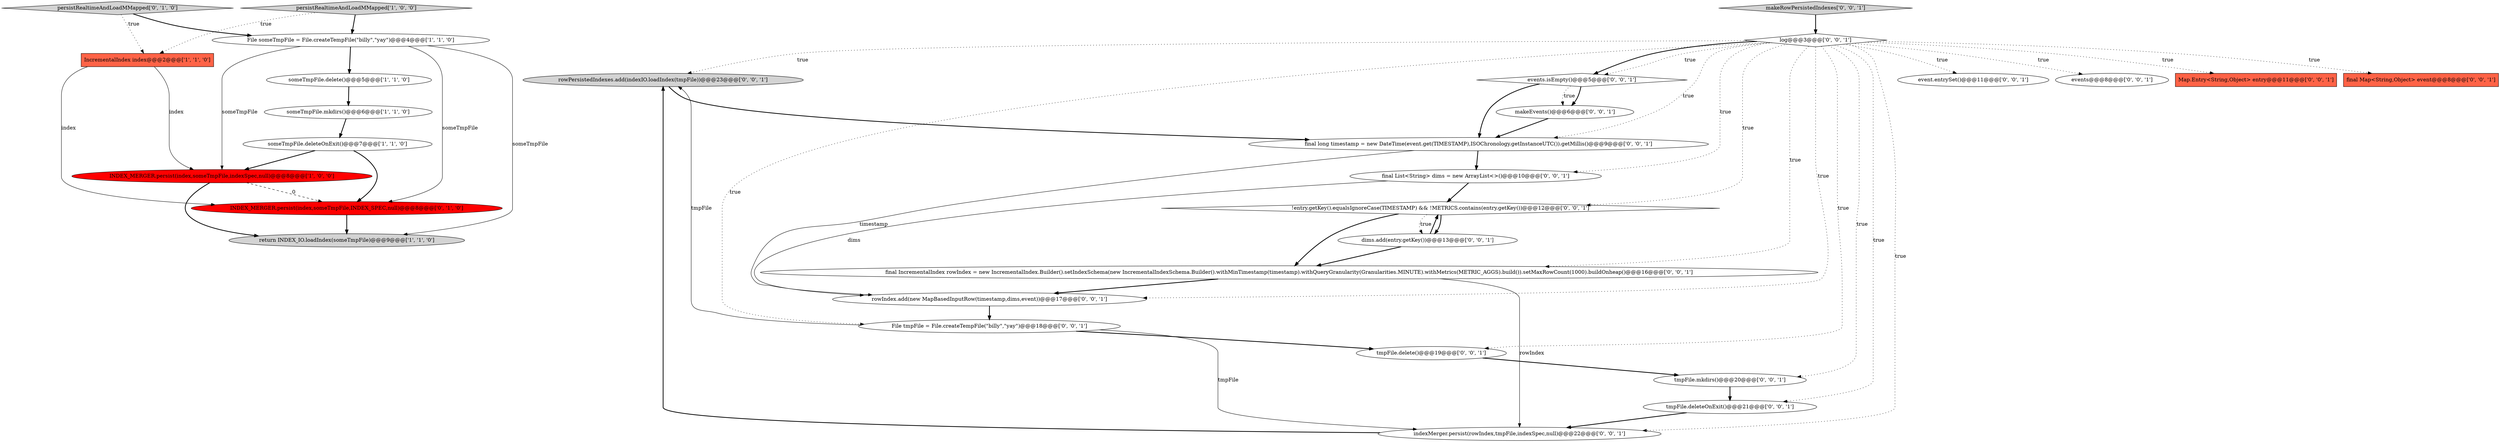 digraph {
6 [style = filled, label = "someTmpFile.deleteOnExit()@@@7@@@['1', '1', '0']", fillcolor = white, shape = ellipse image = "AAA0AAABBB1BBB"];
19 [style = filled, label = "rowPersistedIndexes.add(indexIO.loadIndex(tmpFile))@@@23@@@['0', '0', '1']", fillcolor = lightgray, shape = ellipse image = "AAA0AAABBB3BBB"];
24 [style = filled, label = "event.entrySet()@@@11@@@['0', '0', '1']", fillcolor = white, shape = ellipse image = "AAA0AAABBB3BBB"];
23 [style = filled, label = "tmpFile.mkdirs()@@@20@@@['0', '0', '1']", fillcolor = white, shape = ellipse image = "AAA0AAABBB3BBB"];
10 [style = filled, label = "events.isEmpty()@@@5@@@['0', '0', '1']", fillcolor = white, shape = diamond image = "AAA0AAABBB3BBB"];
4 [style = filled, label = "someTmpFile.mkdirs()@@@6@@@['1', '1', '0']", fillcolor = white, shape = ellipse image = "AAA0AAABBB1BBB"];
15 [style = filled, label = "File tmpFile = File.createTempFile(\"billy\",\"yay\")@@@18@@@['0', '0', '1']", fillcolor = white, shape = ellipse image = "AAA0AAABBB3BBB"];
9 [style = filled, label = "persistRealtimeAndLoadMMapped['0', '1', '0']", fillcolor = lightgray, shape = diamond image = "AAA0AAABBB2BBB"];
8 [style = filled, label = "INDEX_MERGER.persist(index,someTmpFile,INDEX_SPEC,null)@@@8@@@['0', '1', '0']", fillcolor = red, shape = ellipse image = "AAA1AAABBB2BBB"];
11 [style = filled, label = "events@@@8@@@['0', '0', '1']", fillcolor = white, shape = ellipse image = "AAA0AAABBB3BBB"];
1 [style = filled, label = "someTmpFile.delete()@@@5@@@['1', '1', '0']", fillcolor = white, shape = ellipse image = "AAA0AAABBB1BBB"];
2 [style = filled, label = "INDEX_MERGER.persist(index,someTmpFile,indexSpec,null)@@@8@@@['1', '0', '0']", fillcolor = red, shape = ellipse image = "AAA1AAABBB1BBB"];
27 [style = filled, label = "tmpFile.deleteOnExit()@@@21@@@['0', '0', '1']", fillcolor = white, shape = ellipse image = "AAA0AAABBB3BBB"];
0 [style = filled, label = "IncrementalIndex index@@@2@@@['1', '1', '0']", fillcolor = tomato, shape = box image = "AAA0AAABBB1BBB"];
22 [style = filled, label = "Map.Entry<String,Object> entry@@@11@@@['0', '0', '1']", fillcolor = tomato, shape = box image = "AAA0AAABBB3BBB"];
14 [style = filled, label = "final List<String> dims = new ArrayList<>()@@@10@@@['0', '0', '1']", fillcolor = white, shape = ellipse image = "AAA0AAABBB3BBB"];
16 [style = filled, label = "final long timestamp = new DateTime(event.get(TIMESTAMP),ISOChronology.getInstanceUTC()).getMillis()@@@9@@@['0', '0', '1']", fillcolor = white, shape = ellipse image = "AAA0AAABBB3BBB"];
3 [style = filled, label = "persistRealtimeAndLoadMMapped['1', '0', '0']", fillcolor = lightgray, shape = diamond image = "AAA0AAABBB1BBB"];
20 [style = filled, label = "makeEvents()@@@6@@@['0', '0', '1']", fillcolor = white, shape = ellipse image = "AAA0AAABBB3BBB"];
18 [style = filled, label = "indexMerger.persist(rowIndex,tmpFile,indexSpec,null)@@@22@@@['0', '0', '1']", fillcolor = white, shape = ellipse image = "AAA0AAABBB3BBB"];
12 [style = filled, label = "!entry.getKey().equalsIgnoreCase(TIMESTAMP) && !METRICS.contains(entry.getKey())@@@12@@@['0', '0', '1']", fillcolor = white, shape = diamond image = "AAA0AAABBB3BBB"];
28 [style = filled, label = "final IncrementalIndex rowIndex = new IncrementalIndex.Builder().setIndexSchema(new IncrementalIndexSchema.Builder().withMinTimestamp(timestamp).withQueryGranularity(Granularities.MINUTE).withMetrics(METRIC_AGGS).build()).setMaxRowCount(1000).buildOnheap()@@@16@@@['0', '0', '1']", fillcolor = white, shape = ellipse image = "AAA0AAABBB3BBB"];
7 [style = filled, label = "return INDEX_IO.loadIndex(someTmpFile)@@@9@@@['1', '1', '0']", fillcolor = lightgray, shape = ellipse image = "AAA0AAABBB1BBB"];
13 [style = filled, label = "tmpFile.delete()@@@19@@@['0', '0', '1']", fillcolor = white, shape = ellipse image = "AAA0AAABBB3BBB"];
17 [style = filled, label = "log@@@3@@@['0', '0', '1']", fillcolor = white, shape = diamond image = "AAA0AAABBB3BBB"];
26 [style = filled, label = "rowIndex.add(new MapBasedInputRow(timestamp,dims,event))@@@17@@@['0', '0', '1']", fillcolor = white, shape = ellipse image = "AAA0AAABBB3BBB"];
25 [style = filled, label = "dims.add(entry.getKey())@@@13@@@['0', '0', '1']", fillcolor = white, shape = ellipse image = "AAA0AAABBB3BBB"];
21 [style = filled, label = "final Map<String,Object> event@@@8@@@['0', '0', '1']", fillcolor = tomato, shape = box image = "AAA0AAABBB3BBB"];
5 [style = filled, label = "File someTmpFile = File.createTempFile(\"billy\",\"yay\")@@@4@@@['1', '1', '0']", fillcolor = white, shape = ellipse image = "AAA0AAABBB1BBB"];
29 [style = filled, label = "makeRowPersistedIndexes['0', '0', '1']", fillcolor = lightgray, shape = diamond image = "AAA0AAABBB3BBB"];
17->10 [style = bold, label=""];
28->18 [style = solid, label="rowIndex"];
27->18 [style = bold, label=""];
17->26 [style = dotted, label="true"];
1->4 [style = bold, label=""];
10->20 [style = bold, label=""];
25->28 [style = bold, label=""];
15->13 [style = bold, label=""];
29->17 [style = bold, label=""];
9->0 [style = dotted, label="true"];
12->28 [style = bold, label=""];
23->27 [style = bold, label=""];
17->18 [style = dotted, label="true"];
4->6 [style = bold, label=""];
0->2 [style = solid, label="index"];
18->19 [style = bold, label=""];
17->14 [style = dotted, label="true"];
28->26 [style = bold, label=""];
5->7 [style = solid, label="someTmpFile"];
2->8 [style = dashed, label="0"];
5->2 [style = solid, label="someTmpFile"];
16->26 [style = solid, label="timestamp"];
8->7 [style = bold, label=""];
14->26 [style = solid, label="dims"];
19->16 [style = bold, label=""];
17->23 [style = dotted, label="true"];
6->2 [style = bold, label=""];
0->8 [style = solid, label="index"];
17->16 [style = dotted, label="true"];
5->1 [style = bold, label=""];
17->10 [style = dotted, label="true"];
3->5 [style = bold, label=""];
17->15 [style = dotted, label="true"];
20->16 [style = bold, label=""];
10->16 [style = bold, label=""];
17->12 [style = dotted, label="true"];
25->12 [style = bold, label=""];
10->20 [style = dotted, label="true"];
12->25 [style = bold, label=""];
14->12 [style = bold, label=""];
6->8 [style = bold, label=""];
26->15 [style = bold, label=""];
17->28 [style = dotted, label="true"];
15->18 [style = solid, label="tmpFile"];
13->23 [style = bold, label=""];
3->0 [style = dotted, label="true"];
9->5 [style = bold, label=""];
17->19 [style = dotted, label="true"];
16->14 [style = bold, label=""];
17->22 [style = dotted, label="true"];
2->7 [style = bold, label=""];
17->21 [style = dotted, label="true"];
17->13 [style = dotted, label="true"];
5->8 [style = solid, label="someTmpFile"];
12->25 [style = dotted, label="true"];
15->19 [style = solid, label="tmpFile"];
17->27 [style = dotted, label="true"];
17->24 [style = dotted, label="true"];
17->11 [style = dotted, label="true"];
}
